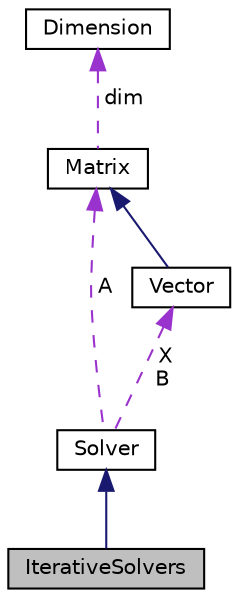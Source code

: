 digraph "IterativeSolvers"
{
  edge [fontname="Helvetica",fontsize="10",labelfontname="Helvetica",labelfontsize="10"];
  node [fontname="Helvetica",fontsize="10",shape=record];
  Node7 [label="IterativeSolvers",height=0.2,width=0.4,color="black", fillcolor="grey75", style="filled", fontcolor="black"];
  Node8 -> Node7 [dir="back",color="midnightblue",fontsize="10",style="solid",fontname="Helvetica"];
  Node8 [label="Solver",height=0.2,width=0.4,color="black", fillcolor="white", style="filled",URL="$class_solver.html",tooltip="Base class for linear solvers. "];
  Node9 -> Node8 [dir="back",color="darkorchid3",fontsize="10",style="dashed",label=" X\nB" ,fontname="Helvetica"];
  Node9 [label="Vector",height=0.2,width=0.4,color="black", fillcolor="white", style="filled",URL="$class_vector.html",tooltip="1-dimensional Vector class "];
  Node10 -> Node9 [dir="back",color="midnightblue",fontsize="10",style="solid",fontname="Helvetica"];
  Node10 [label="Matrix",height=0.2,width=0.4,color="black", fillcolor="white", style="filled",URL="$class_matrix.html",tooltip="2-dimensional matrix class "];
  Node11 -> Node10 [dir="back",color="darkorchid3",fontsize="10",style="dashed",label=" dim" ,fontname="Helvetica"];
  Node11 [label="Dimension",height=0.2,width=0.4,color="black", fillcolor="white", style="filled",URL="$struct_dimension.html",tooltip="Dimension class to complement the Matrix class. "];
  Node10 -> Node8 [dir="back",color="darkorchid3",fontsize="10",style="dashed",label=" A" ,fontname="Helvetica"];
}
